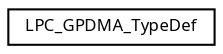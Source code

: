 digraph "Graphical Class Hierarchy"
{
  edge [fontname="Sans",fontsize="8",labelfontname="Sans",labelfontsize="8"];
  node [fontname="Sans",fontsize="8",shape=record];
  rankdir="LR";
  Node1 [label="LPC_GPDMA_TypeDef",height=0.2,width=0.4,color="black", fillcolor="white", style="filled",URL="$struct_l_p_c___g_p_d_m_a___type_def.html",tooltip="General Purpose Direct Memory Access (GPDMA) register structure definition. "];
}
